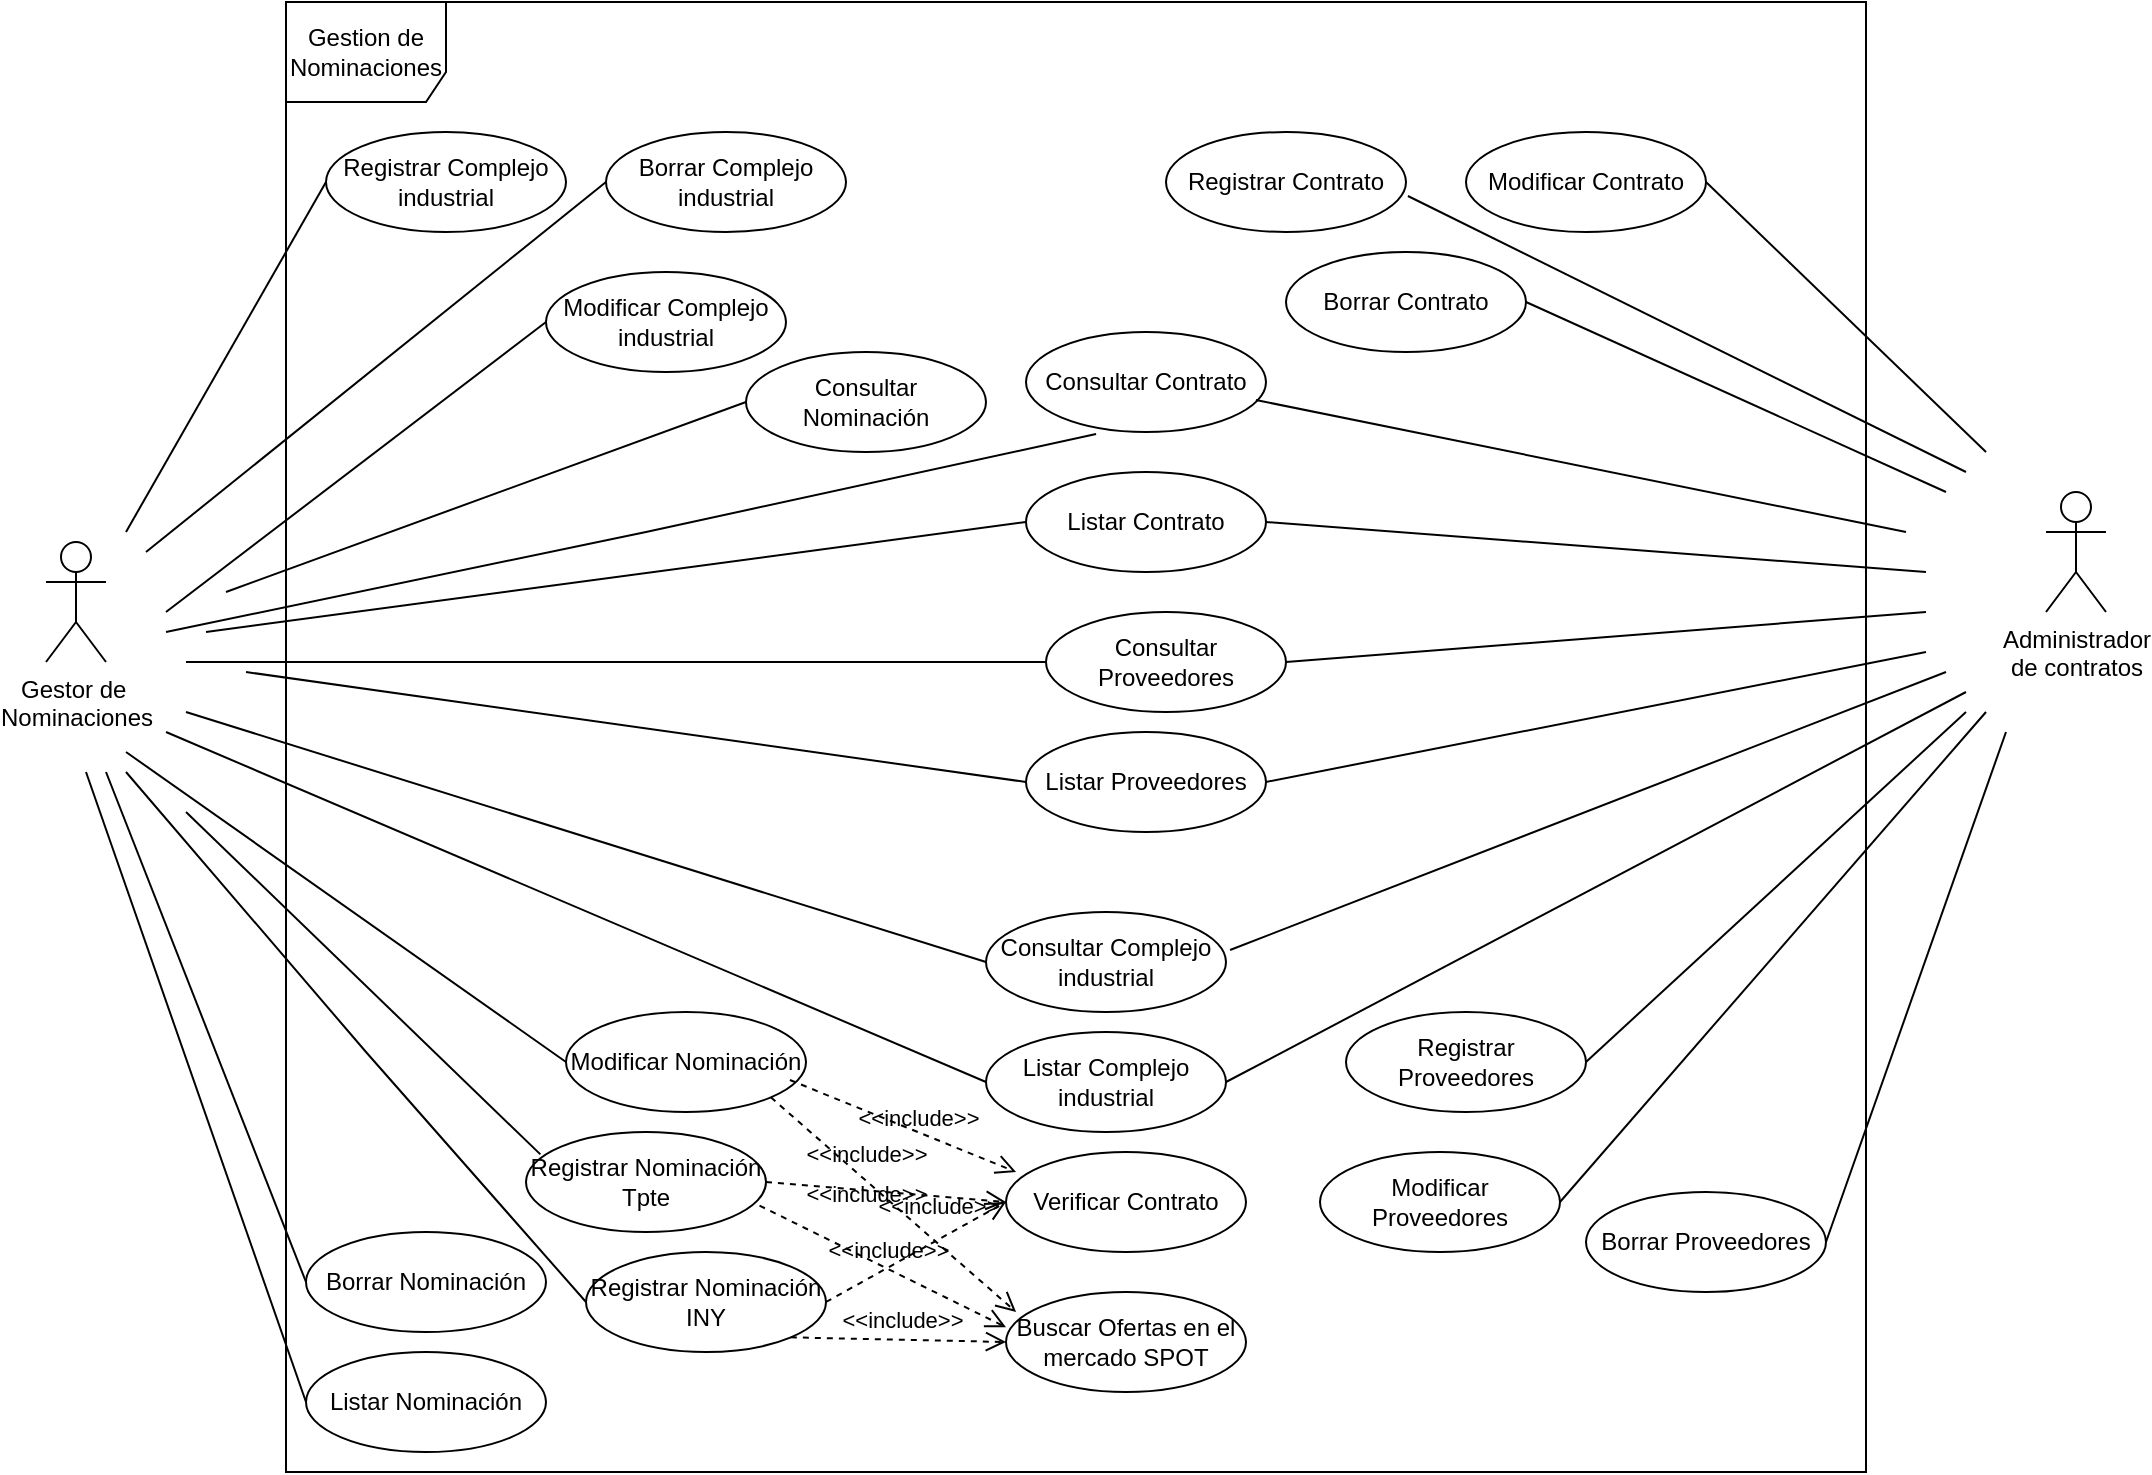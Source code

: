 <mxfile version="27.0.5">
  <diagram name="Página-1" id="u6hS82dHg3p0D1Ca7kzs">
    <mxGraphModel dx="1042" dy="626" grid="1" gridSize="10" guides="1" tooltips="1" connect="1" arrows="1" fold="1" page="1" pageScale="1" pageWidth="827" pageHeight="1169" math="0" shadow="0">
      <root>
        <mxCell id="0" />
        <mxCell id="1" parent="0" />
        <mxCell id="uy9gS3xMhmEzK0Jtrber-1" value="Gestion de Nominaciones" style="shape=umlFrame;whiteSpace=wrap;html=1;pointerEvents=0;width=80;height=50;" parent="1" vertex="1">
          <mxGeometry x="190" y="15" width="790" height="735" as="geometry" />
        </mxCell>
        <mxCell id="008kpm7i1ZvtdbqyrSVr-1" value="Gestor de&amp;nbsp;&lt;div&gt;Nominaciones&lt;/div&gt;" style="shape=umlActor;verticalLabelPosition=bottom;verticalAlign=top;html=1;" parent="1" vertex="1">
          <mxGeometry x="70" y="285" width="30" height="60" as="geometry" />
        </mxCell>
        <mxCell id="008kpm7i1ZvtdbqyrSVr-19" value="Administrador&lt;div&gt;de contratos&lt;/div&gt;" style="shape=umlActor;verticalLabelPosition=bottom;verticalAlign=top;html=1;" parent="1" vertex="1">
          <mxGeometry x="1070" y="260" width="30" height="60" as="geometry" />
        </mxCell>
        <mxCell id="4jS2SzMUsHfe7aWasQ2I-1" value="Registrar Complejo&lt;div&gt;industrial&lt;/div&gt;" style="ellipse;whiteSpace=wrap;html=1;" parent="1" vertex="1">
          <mxGeometry x="210" y="80" width="120" height="50" as="geometry" />
        </mxCell>
        <mxCell id="4jS2SzMUsHfe7aWasQ2I-2" value="Modificar Complejo&lt;div&gt;industrial&lt;/div&gt;" style="ellipse;whiteSpace=wrap;html=1;" parent="1" vertex="1">
          <mxGeometry x="320" y="150" width="120" height="50" as="geometry" />
        </mxCell>
        <mxCell id="4jS2SzMUsHfe7aWasQ2I-3" value="Borrar Complejo&lt;div&gt;industrial&lt;/div&gt;" style="ellipse;whiteSpace=wrap;html=1;" parent="1" vertex="1">
          <mxGeometry x="350" y="80" width="120" height="50" as="geometry" />
        </mxCell>
        <mxCell id="4jS2SzMUsHfe7aWasQ2I-4" value="Consultar Complejo&lt;div&gt;industrial&lt;/div&gt;" style="ellipse;whiteSpace=wrap;html=1;" parent="1" vertex="1">
          <mxGeometry x="540" y="470" width="120" height="50" as="geometry" />
        </mxCell>
        <mxCell id="4jS2SzMUsHfe7aWasQ2I-5" value="Listar Complejo&lt;div&gt;industrial&lt;/div&gt;" style="ellipse;whiteSpace=wrap;html=1;" parent="1" vertex="1">
          <mxGeometry x="540" y="530" width="120" height="50" as="geometry" />
        </mxCell>
        <mxCell id="4jS2SzMUsHfe7aWasQ2I-6" value="" style="endArrow=none;html=1;rounded=0;entryX=0;entryY=0.5;entryDx=0;entryDy=0;" parent="1" target="4jS2SzMUsHfe7aWasQ2I-1" edge="1">
          <mxGeometry width="50" height="50" relative="1" as="geometry">
            <mxPoint x="110" y="280" as="sourcePoint" />
            <mxPoint x="470" y="240" as="targetPoint" />
          </mxGeometry>
        </mxCell>
        <mxCell id="4jS2SzMUsHfe7aWasQ2I-7" value="" style="endArrow=none;html=1;rounded=0;entryX=0;entryY=0.5;entryDx=0;entryDy=0;" parent="1" target="4jS2SzMUsHfe7aWasQ2I-2" edge="1">
          <mxGeometry width="50" height="50" relative="1" as="geometry">
            <mxPoint x="130" y="320" as="sourcePoint" />
            <mxPoint x="300" y="345" as="targetPoint" />
          </mxGeometry>
        </mxCell>
        <mxCell id="4jS2SzMUsHfe7aWasQ2I-8" value="" style="endArrow=none;html=1;rounded=0;entryX=0;entryY=0.5;entryDx=0;entryDy=0;" parent="1" target="4jS2SzMUsHfe7aWasQ2I-3" edge="1">
          <mxGeometry width="50" height="50" relative="1" as="geometry">
            <mxPoint x="120" y="290" as="sourcePoint" />
            <mxPoint x="310" y="355" as="targetPoint" />
          </mxGeometry>
        </mxCell>
        <mxCell id="4jS2SzMUsHfe7aWasQ2I-9" value="" style="endArrow=none;html=1;rounded=0;entryX=0;entryY=0.5;entryDx=0;entryDy=0;" parent="1" target="4jS2SzMUsHfe7aWasQ2I-4" edge="1">
          <mxGeometry width="50" height="50" relative="1" as="geometry">
            <mxPoint x="140" y="370" as="sourcePoint" />
            <mxPoint x="320" y="365" as="targetPoint" />
          </mxGeometry>
        </mxCell>
        <mxCell id="4jS2SzMUsHfe7aWasQ2I-10" value="" style="endArrow=none;html=1;rounded=0;entryX=0;entryY=0.5;entryDx=0;entryDy=0;" parent="1" target="4jS2SzMUsHfe7aWasQ2I-5" edge="1">
          <mxGeometry width="50" height="50" relative="1" as="geometry">
            <mxPoint x="130" y="380" as="sourcePoint" />
            <mxPoint x="330" y="375" as="targetPoint" />
          </mxGeometry>
        </mxCell>
        <mxCell id="4jS2SzMUsHfe7aWasQ2I-11" value="Registrar Contrato" style="ellipse;whiteSpace=wrap;html=1;" parent="1" vertex="1">
          <mxGeometry x="630" y="80" width="120" height="50" as="geometry" />
        </mxCell>
        <mxCell id="4jS2SzMUsHfe7aWasQ2I-12" value="Modificar Contrato" style="ellipse;whiteSpace=wrap;html=1;" parent="1" vertex="1">
          <mxGeometry x="780" y="80" width="120" height="50" as="geometry" />
        </mxCell>
        <mxCell id="4jS2SzMUsHfe7aWasQ2I-13" value="Borrar Contrato" style="ellipse;whiteSpace=wrap;html=1;" parent="1" vertex="1">
          <mxGeometry x="690" y="140" width="120" height="50" as="geometry" />
        </mxCell>
        <mxCell id="4jS2SzMUsHfe7aWasQ2I-14" value="Consultar Contrato" style="ellipse;whiteSpace=wrap;html=1;" parent="1" vertex="1">
          <mxGeometry x="560" y="180" width="120" height="50" as="geometry" />
        </mxCell>
        <mxCell id="4jS2SzMUsHfe7aWasQ2I-15" value="Listar Contrato" style="ellipse;whiteSpace=wrap;html=1;" parent="1" vertex="1">
          <mxGeometry x="560" y="250" width="120" height="50" as="geometry" />
        </mxCell>
        <mxCell id="4jS2SzMUsHfe7aWasQ2I-16" value="" style="endArrow=none;html=1;rounded=0;entryX=1.008;entryY=0.64;entryDx=0;entryDy=0;entryPerimeter=0;" parent="1" target="4jS2SzMUsHfe7aWasQ2I-11" edge="1">
          <mxGeometry width="50" height="50" relative="1" as="geometry">
            <mxPoint x="1030" y="250" as="sourcePoint" />
            <mxPoint x="700" y="60" as="targetPoint" />
          </mxGeometry>
        </mxCell>
        <mxCell id="4jS2SzMUsHfe7aWasQ2I-17" value="" style="endArrow=none;html=1;rounded=0;entryX=1;entryY=0.5;entryDx=0;entryDy=0;" parent="1" target="4jS2SzMUsHfe7aWasQ2I-12" edge="1">
          <mxGeometry width="50" height="50" relative="1" as="geometry">
            <mxPoint x="1040" y="240" as="sourcePoint" />
            <mxPoint x="530" y="165" as="targetPoint" />
          </mxGeometry>
        </mxCell>
        <mxCell id="4jS2SzMUsHfe7aWasQ2I-18" value="" style="endArrow=none;html=1;rounded=0;entryX=1;entryY=0.5;entryDx=0;entryDy=0;" parent="1" target="4jS2SzMUsHfe7aWasQ2I-13" edge="1">
          <mxGeometry width="50" height="50" relative="1" as="geometry">
            <mxPoint x="1020" y="260" as="sourcePoint" />
            <mxPoint x="540" y="175" as="targetPoint" />
          </mxGeometry>
        </mxCell>
        <mxCell id="4jS2SzMUsHfe7aWasQ2I-19" value="" style="endArrow=none;html=1;rounded=0;entryX=0.958;entryY=0.68;entryDx=0;entryDy=0;entryPerimeter=0;" parent="1" target="4jS2SzMUsHfe7aWasQ2I-14" edge="1">
          <mxGeometry width="50" height="50" relative="1" as="geometry">
            <mxPoint x="1000" y="280" as="sourcePoint" />
            <mxPoint x="550" y="185" as="targetPoint" />
          </mxGeometry>
        </mxCell>
        <mxCell id="4jS2SzMUsHfe7aWasQ2I-20" value="" style="endArrow=none;html=1;rounded=0;entryX=1;entryY=0.5;entryDx=0;entryDy=0;" parent="1" target="4jS2SzMUsHfe7aWasQ2I-15" edge="1">
          <mxGeometry width="50" height="50" relative="1" as="geometry">
            <mxPoint x="1010" y="300" as="sourcePoint" />
            <mxPoint x="560" y="195" as="targetPoint" />
          </mxGeometry>
        </mxCell>
        <mxCell id="4jS2SzMUsHfe7aWasQ2I-21" value="Registrar Proveedores" style="ellipse;whiteSpace=wrap;html=1;" parent="1" vertex="1">
          <mxGeometry x="720" y="520" width="120" height="50" as="geometry" />
        </mxCell>
        <mxCell id="4jS2SzMUsHfe7aWasQ2I-22" value="Modificar Proveedores" style="ellipse;whiteSpace=wrap;html=1;" parent="1" vertex="1">
          <mxGeometry x="707" y="590" width="120" height="50" as="geometry" />
        </mxCell>
        <mxCell id="4jS2SzMUsHfe7aWasQ2I-23" value="Borrar Proveedores" style="ellipse;whiteSpace=wrap;html=1;" parent="1" vertex="1">
          <mxGeometry x="840" y="610" width="120" height="50" as="geometry" />
        </mxCell>
        <mxCell id="4jS2SzMUsHfe7aWasQ2I-24" value="Consultar Proveedores" style="ellipse;whiteSpace=wrap;html=1;" parent="1" vertex="1">
          <mxGeometry x="570" y="320" width="120" height="50" as="geometry" />
        </mxCell>
        <mxCell id="4jS2SzMUsHfe7aWasQ2I-25" value="Listar Proveedores" style="ellipse;whiteSpace=wrap;html=1;" parent="1" vertex="1">
          <mxGeometry x="560" y="380" width="120" height="50" as="geometry" />
        </mxCell>
        <mxCell id="4jS2SzMUsHfe7aWasQ2I-26" value="" style="endArrow=none;html=1;rounded=0;entryX=1;entryY=0.5;entryDx=0;entryDy=0;" parent="1" target="4jS2SzMUsHfe7aWasQ2I-21" edge="1">
          <mxGeometry width="50" height="50" relative="1" as="geometry">
            <mxPoint x="1030" y="370" as="sourcePoint" />
            <mxPoint x="730" y="280" as="targetPoint" />
          </mxGeometry>
        </mxCell>
        <mxCell id="4jS2SzMUsHfe7aWasQ2I-27" value="" style="endArrow=none;html=1;rounded=0;entryX=1;entryY=0.5;entryDx=0;entryDy=0;" parent="1" target="4jS2SzMUsHfe7aWasQ2I-22" edge="1">
          <mxGeometry width="50" height="50" relative="1" as="geometry">
            <mxPoint x="1040" y="370" as="sourcePoint" />
            <mxPoint x="560" y="385" as="targetPoint" />
          </mxGeometry>
        </mxCell>
        <mxCell id="4jS2SzMUsHfe7aWasQ2I-28" value="" style="endArrow=none;html=1;rounded=0;entryX=1;entryY=0.5;entryDx=0;entryDy=0;" parent="1" target="4jS2SzMUsHfe7aWasQ2I-23" edge="1">
          <mxGeometry width="50" height="50" relative="1" as="geometry">
            <mxPoint x="1050" y="380" as="sourcePoint" />
            <mxPoint x="570" y="395" as="targetPoint" />
          </mxGeometry>
        </mxCell>
        <mxCell id="4jS2SzMUsHfe7aWasQ2I-29" value="" style="endArrow=none;html=1;rounded=0;entryX=1;entryY=0.5;entryDx=0;entryDy=0;" parent="1" target="4jS2SzMUsHfe7aWasQ2I-24" edge="1">
          <mxGeometry width="50" height="50" relative="1" as="geometry">
            <mxPoint x="1010" y="320" as="sourcePoint" />
            <mxPoint x="580" y="405" as="targetPoint" />
          </mxGeometry>
        </mxCell>
        <mxCell id="4jS2SzMUsHfe7aWasQ2I-30" value="" style="endArrow=none;html=1;rounded=0;entryX=1;entryY=0.5;entryDx=0;entryDy=0;" parent="1" target="4jS2SzMUsHfe7aWasQ2I-25" edge="1">
          <mxGeometry width="50" height="50" relative="1" as="geometry">
            <mxPoint x="1010" y="340" as="sourcePoint" />
            <mxPoint x="590" y="415" as="targetPoint" />
          </mxGeometry>
        </mxCell>
        <mxCell id="4jS2SzMUsHfe7aWasQ2I-33" value="Registrar Nominación&lt;div&gt;INY&lt;/div&gt;" style="ellipse;whiteSpace=wrap;html=1;" parent="1" vertex="1">
          <mxGeometry x="340" y="640" width="120" height="50" as="geometry" />
        </mxCell>
        <mxCell id="4jS2SzMUsHfe7aWasQ2I-34" value="Modificar Nominación" style="ellipse;whiteSpace=wrap;html=1;" parent="1" vertex="1">
          <mxGeometry x="330" y="520" width="120" height="50" as="geometry" />
        </mxCell>
        <mxCell id="4jS2SzMUsHfe7aWasQ2I-35" value="Borrar Nominación" style="ellipse;whiteSpace=wrap;html=1;" parent="1" vertex="1">
          <mxGeometry x="200" y="630" width="120" height="50" as="geometry" />
        </mxCell>
        <mxCell id="4jS2SzMUsHfe7aWasQ2I-36" value="Consultar Nominación" style="ellipse;whiteSpace=wrap;html=1;" parent="1" vertex="1">
          <mxGeometry x="420" y="190" width="120" height="50" as="geometry" />
        </mxCell>
        <mxCell id="4jS2SzMUsHfe7aWasQ2I-37" value="Listar Nominación" style="ellipse;whiteSpace=wrap;html=1;" parent="1" vertex="1">
          <mxGeometry x="200" y="690" width="120" height="50" as="geometry" />
        </mxCell>
        <mxCell id="4jS2SzMUsHfe7aWasQ2I-38" value="" style="endArrow=none;html=1;rounded=0;entryX=0;entryY=0.5;entryDx=0;entryDy=0;" parent="1" target="4jS2SzMUsHfe7aWasQ2I-33" edge="1">
          <mxGeometry width="50" height="50" relative="1" as="geometry">
            <mxPoint x="110" y="400" as="sourcePoint" />
            <mxPoint x="490" y="420" as="targetPoint" />
            <Array as="points">
              <mxPoint x="230" y="540" />
            </Array>
          </mxGeometry>
        </mxCell>
        <mxCell id="4jS2SzMUsHfe7aWasQ2I-39" value="" style="endArrow=none;html=1;rounded=0;entryX=0;entryY=0.5;entryDx=0;entryDy=0;" parent="1" target="4jS2SzMUsHfe7aWasQ2I-34" edge="1">
          <mxGeometry width="50" height="50" relative="1" as="geometry">
            <mxPoint x="110" y="390" as="sourcePoint" />
            <mxPoint x="320" y="525" as="targetPoint" />
          </mxGeometry>
        </mxCell>
        <mxCell id="4jS2SzMUsHfe7aWasQ2I-40" value="" style="endArrow=none;html=1;rounded=0;entryX=0;entryY=0.5;entryDx=0;entryDy=0;" parent="1" target="4jS2SzMUsHfe7aWasQ2I-35" edge="1">
          <mxGeometry width="50" height="50" relative="1" as="geometry">
            <mxPoint x="100" y="400" as="sourcePoint" />
            <mxPoint x="330" y="535" as="targetPoint" />
          </mxGeometry>
        </mxCell>
        <mxCell id="4jS2SzMUsHfe7aWasQ2I-41" value="" style="endArrow=none;html=1;rounded=0;entryX=0;entryY=0.5;entryDx=0;entryDy=0;" parent="1" target="4jS2SzMUsHfe7aWasQ2I-36" edge="1">
          <mxGeometry width="50" height="50" relative="1" as="geometry">
            <mxPoint x="160" y="310" as="sourcePoint" />
            <mxPoint x="340" y="545" as="targetPoint" />
          </mxGeometry>
        </mxCell>
        <mxCell id="4jS2SzMUsHfe7aWasQ2I-42" value="" style="endArrow=none;html=1;rounded=0;entryX=0;entryY=0.5;entryDx=0;entryDy=0;" parent="1" target="4jS2SzMUsHfe7aWasQ2I-37" edge="1">
          <mxGeometry width="50" height="50" relative="1" as="geometry">
            <mxPoint x="90" y="400" as="sourcePoint" />
            <mxPoint x="350" y="555" as="targetPoint" />
          </mxGeometry>
        </mxCell>
        <mxCell id="4jS2SzMUsHfe7aWasQ2I-43" value="&amp;lt;&amp;lt;include&amp;gt;&amp;gt;" style="endArrow=open;startArrow=none;endFill=0;startFill=0;endSize=8;html=1;verticalAlign=bottom;dashed=1;labelBackgroundColor=none;rounded=0;exitX=0.933;exitY=0.68;exitDx=0;exitDy=0;entryX=0.042;entryY=0.2;entryDx=0;entryDy=0;entryPerimeter=0;exitPerimeter=0;" parent="1" source="4jS2SzMUsHfe7aWasQ2I-34" target="4jS2SzMUsHfe7aWasQ2I-44" edge="1">
          <mxGeometry x="0.149" y="-2" width="160" relative="1" as="geometry">
            <mxPoint x="550" y="570" as="sourcePoint" />
            <mxPoint x="710" y="539.362" as="targetPoint" />
            <mxPoint as="offset" />
          </mxGeometry>
        </mxCell>
        <mxCell id="4jS2SzMUsHfe7aWasQ2I-44" value="Verificar Contrato" style="ellipse;whiteSpace=wrap;html=1;" parent="1" vertex="1">
          <mxGeometry x="550" y="590" width="120" height="50" as="geometry" />
        </mxCell>
        <mxCell id="4jS2SzMUsHfe7aWasQ2I-45" value="&amp;lt;&amp;lt;include&amp;gt;&amp;gt;" style="endArrow=open;startArrow=none;endFill=0;startFill=0;endSize=8;html=1;verticalAlign=bottom;dashed=1;labelBackgroundColor=none;rounded=0;entryX=0;entryY=0.5;entryDx=0;entryDy=0;exitX=1;exitY=0.5;exitDx=0;exitDy=0;" parent="1" source="4jS2SzMUsHfe7aWasQ2I-33" target="4jS2SzMUsHfe7aWasQ2I-44" edge="1">
          <mxGeometry x="-0.236" y="30" width="160" relative="1" as="geometry">
            <mxPoint x="740" y="570" as="sourcePoint" />
            <mxPoint x="590" y="475" as="targetPoint" />
            <mxPoint as="offset" />
          </mxGeometry>
        </mxCell>
        <mxCell id="4jS2SzMUsHfe7aWasQ2I-47" value="" style="endArrow=none;html=1;rounded=0;entryX=0.292;entryY=1.02;entryDx=0;entryDy=0;entryPerimeter=0;" parent="1" target="4jS2SzMUsHfe7aWasQ2I-14" edge="1">
          <mxGeometry width="50" height="50" relative="1" as="geometry">
            <mxPoint x="130" y="330" as="sourcePoint" />
            <mxPoint x="424" y="195" as="targetPoint" />
            <Array as="points">
              <mxPoint x="370" y="280" />
            </Array>
          </mxGeometry>
        </mxCell>
        <mxCell id="4jS2SzMUsHfe7aWasQ2I-50" value="" style="endArrow=none;html=1;rounded=0;entryX=0;entryY=0.5;entryDx=0;entryDy=0;" parent="1" target="4jS2SzMUsHfe7aWasQ2I-15" edge="1">
          <mxGeometry width="50" height="50" relative="1" as="geometry">
            <mxPoint x="150" y="330" as="sourcePoint" />
            <mxPoint x="440" y="300" as="targetPoint" />
          </mxGeometry>
        </mxCell>
        <mxCell id="4jS2SzMUsHfe7aWasQ2I-51" value="" style="endArrow=none;html=1;rounded=0;entryX=0;entryY=0.5;entryDx=0;entryDy=0;" parent="1" target="4jS2SzMUsHfe7aWasQ2I-24" edge="1">
          <mxGeometry width="50" height="50" relative="1" as="geometry">
            <mxPoint x="140" y="345" as="sourcePoint" />
            <mxPoint x="340" y="355" as="targetPoint" />
          </mxGeometry>
        </mxCell>
        <mxCell id="4jS2SzMUsHfe7aWasQ2I-52" value="" style="endArrow=none;html=1;rounded=0;entryX=0;entryY=0.5;entryDx=0;entryDy=0;" parent="1" target="4jS2SzMUsHfe7aWasQ2I-25" edge="1">
          <mxGeometry width="50" height="50" relative="1" as="geometry">
            <mxPoint x="170" y="350" as="sourcePoint" />
            <mxPoint x="350" y="365" as="targetPoint" />
          </mxGeometry>
        </mxCell>
        <mxCell id="Rsk7Rs6qfT-Wcg4btQwq-2" value="" style="endArrow=none;html=1;rounded=0;entryX=1.017;entryY=0.38;entryDx=0;entryDy=0;entryPerimeter=0;" parent="1" target="4jS2SzMUsHfe7aWasQ2I-4" edge="1">
          <mxGeometry width="50" height="50" relative="1" as="geometry">
            <mxPoint x="1020" y="350" as="sourcePoint" />
            <mxPoint x="690" y="415" as="targetPoint" />
          </mxGeometry>
        </mxCell>
        <mxCell id="Rsk7Rs6qfT-Wcg4btQwq-3" value="" style="endArrow=none;html=1;rounded=0;entryX=1;entryY=0.5;entryDx=0;entryDy=0;" parent="1" target="4jS2SzMUsHfe7aWasQ2I-5" edge="1">
          <mxGeometry width="50" height="50" relative="1" as="geometry">
            <mxPoint x="1030" y="360" as="sourcePoint" />
            <mxPoint x="700" y="425" as="targetPoint" />
          </mxGeometry>
        </mxCell>
        <mxCell id="09BvKhl2k9Ukd9CK6kMy-1" value="&amp;lt;&amp;lt;include&amp;gt;&amp;gt;" style="endArrow=open;startArrow=none;endFill=0;startFill=0;endSize=8;html=1;verticalAlign=bottom;dashed=1;labelBackgroundColor=none;rounded=0;exitX=1;exitY=1;exitDx=0;exitDy=0;entryX=0.042;entryY=0.2;entryDx=0;entryDy=0;entryPerimeter=0;" parent="1" source="4jS2SzMUsHfe7aWasQ2I-34" target="09BvKhl2k9Ukd9CK6kMy-2" edge="1">
          <mxGeometry x="0.283" y="7" width="160" relative="1" as="geometry">
            <mxPoint x="442" y="664" as="sourcePoint" />
            <mxPoint x="710" y="599.362" as="targetPoint" />
            <mxPoint as="offset" />
          </mxGeometry>
        </mxCell>
        <mxCell id="09BvKhl2k9Ukd9CK6kMy-2" value="Buscar Ofertas en el mercado SPOT" style="ellipse;whiteSpace=wrap;html=1;" parent="1" vertex="1">
          <mxGeometry x="550" y="660" width="120" height="50" as="geometry" />
        </mxCell>
        <mxCell id="09BvKhl2k9Ukd9CK6kMy-3" value="&amp;lt;&amp;lt;include&amp;gt;&amp;gt;" style="endArrow=open;startArrow=none;endFill=0;startFill=0;endSize=8;html=1;verticalAlign=bottom;dashed=1;labelBackgroundColor=none;rounded=0;entryX=0;entryY=0.5;entryDx=0;entryDy=0;exitX=1;exitY=1;exitDx=0;exitDy=0;" parent="1" source="4jS2SzMUsHfe7aWasQ2I-33" target="09BvKhl2k9Ukd9CK6kMy-2" edge="1">
          <mxGeometry x="0.042" y="1" width="160" relative="1" as="geometry">
            <mxPoint x="460" y="725" as="sourcePoint" />
            <mxPoint x="590" y="535" as="targetPoint" />
            <mxPoint as="offset" />
          </mxGeometry>
        </mxCell>
        <mxCell id="iKBUlWfwTaZFVK_SaM4e-1" value="Registrar Nominación&lt;div&gt;Tpte&lt;/div&gt;" style="ellipse;whiteSpace=wrap;html=1;" parent="1" vertex="1">
          <mxGeometry x="310" y="580" width="120" height="50" as="geometry" />
        </mxCell>
        <mxCell id="iKBUlWfwTaZFVK_SaM4e-2" value="" style="endArrow=none;html=1;rounded=0;entryX=0.06;entryY=0.224;entryDx=0;entryDy=0;entryPerimeter=0;" parent="1" target="iKBUlWfwTaZFVK_SaM4e-1" edge="1">
          <mxGeometry width="50" height="50" relative="1" as="geometry">
            <mxPoint x="140" y="420" as="sourcePoint" />
            <mxPoint x="350" y="675" as="targetPoint" />
            <Array as="points" />
          </mxGeometry>
        </mxCell>
        <mxCell id="iKBUlWfwTaZFVK_SaM4e-3" value="&amp;lt;&amp;lt;include&amp;gt;&amp;gt;" style="endArrow=open;startArrow=none;endFill=0;startFill=0;endSize=8;html=1;verticalAlign=bottom;dashed=1;labelBackgroundColor=none;rounded=0;entryX=0;entryY=0.5;entryDx=0;entryDy=0;exitX=1;exitY=0.5;exitDx=0;exitDy=0;" parent="1" source="iKBUlWfwTaZFVK_SaM4e-1" target="4jS2SzMUsHfe7aWasQ2I-44" edge="1">
          <mxGeometry x="-0.179" y="9" width="160" relative="1" as="geometry">
            <mxPoint x="470" y="675" as="sourcePoint" />
            <mxPoint x="560" y="625" as="targetPoint" />
            <mxPoint as="offset" />
          </mxGeometry>
        </mxCell>
        <mxCell id="iKBUlWfwTaZFVK_SaM4e-4" value="&amp;lt;&amp;lt;include&amp;gt;&amp;gt;" style="endArrow=open;startArrow=none;endFill=0;startFill=0;endSize=8;html=1;verticalAlign=bottom;dashed=1;labelBackgroundColor=none;rounded=0;entryX=0;entryY=0.352;entryDx=0;entryDy=0;exitX=0.973;exitY=0.736;exitDx=0;exitDy=0;exitPerimeter=0;entryPerimeter=0;" parent="1" source="iKBUlWfwTaZFVK_SaM4e-1" target="09BvKhl2k9Ukd9CK6kMy-2" edge="1">
          <mxGeometry x="0.042" y="1" width="160" relative="1" as="geometry">
            <mxPoint x="452" y="693" as="sourcePoint" />
            <mxPoint x="560" y="695" as="targetPoint" />
            <mxPoint as="offset" />
          </mxGeometry>
        </mxCell>
      </root>
    </mxGraphModel>
  </diagram>
</mxfile>
